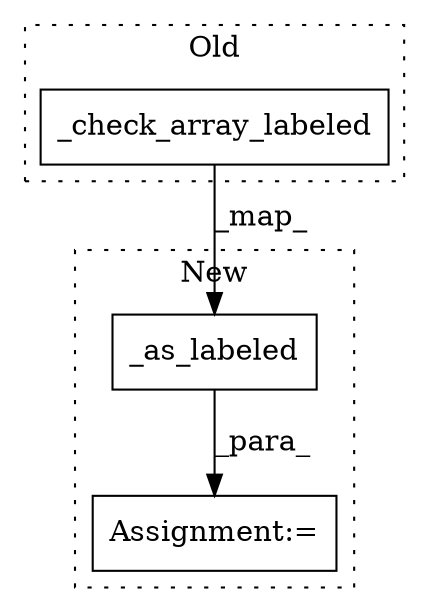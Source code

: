 digraph G {
subgraph cluster0 {
1 [label="_check_array_labeled" a="32" s="5827,5875" l="21,1" shape="box"];
label = "Old";
style="dotted";
}
subgraph cluster1 {
2 [label="_as_labeled" a="32" s="5766,5805" l="12,1" shape="box"];
3 [label="Assignment:=" a="7" s="5765" l="1" shape="box"];
label = "New";
style="dotted";
}
1 -> 2 [label="_map_"];
2 -> 3 [label="_para_"];
}